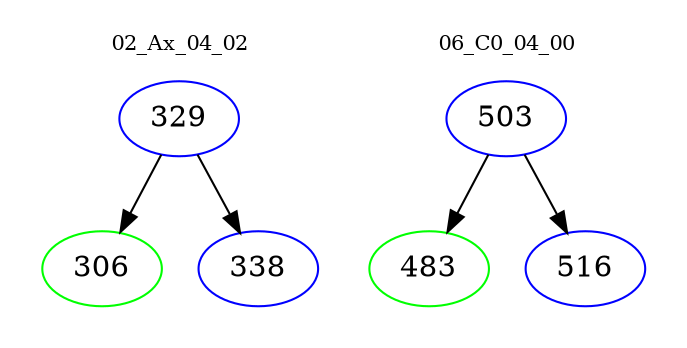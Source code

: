 digraph{
subgraph cluster_0 {
color = white
label = "02_Ax_04_02";
fontsize=10;
T0_329 [label="329", color="blue"]
T0_329 -> T0_306 [color="black"]
T0_306 [label="306", color="green"]
T0_329 -> T0_338 [color="black"]
T0_338 [label="338", color="blue"]
}
subgraph cluster_1 {
color = white
label = "06_C0_04_00";
fontsize=10;
T1_503 [label="503", color="blue"]
T1_503 -> T1_483 [color="black"]
T1_483 [label="483", color="green"]
T1_503 -> T1_516 [color="black"]
T1_516 [label="516", color="blue"]
}
}
